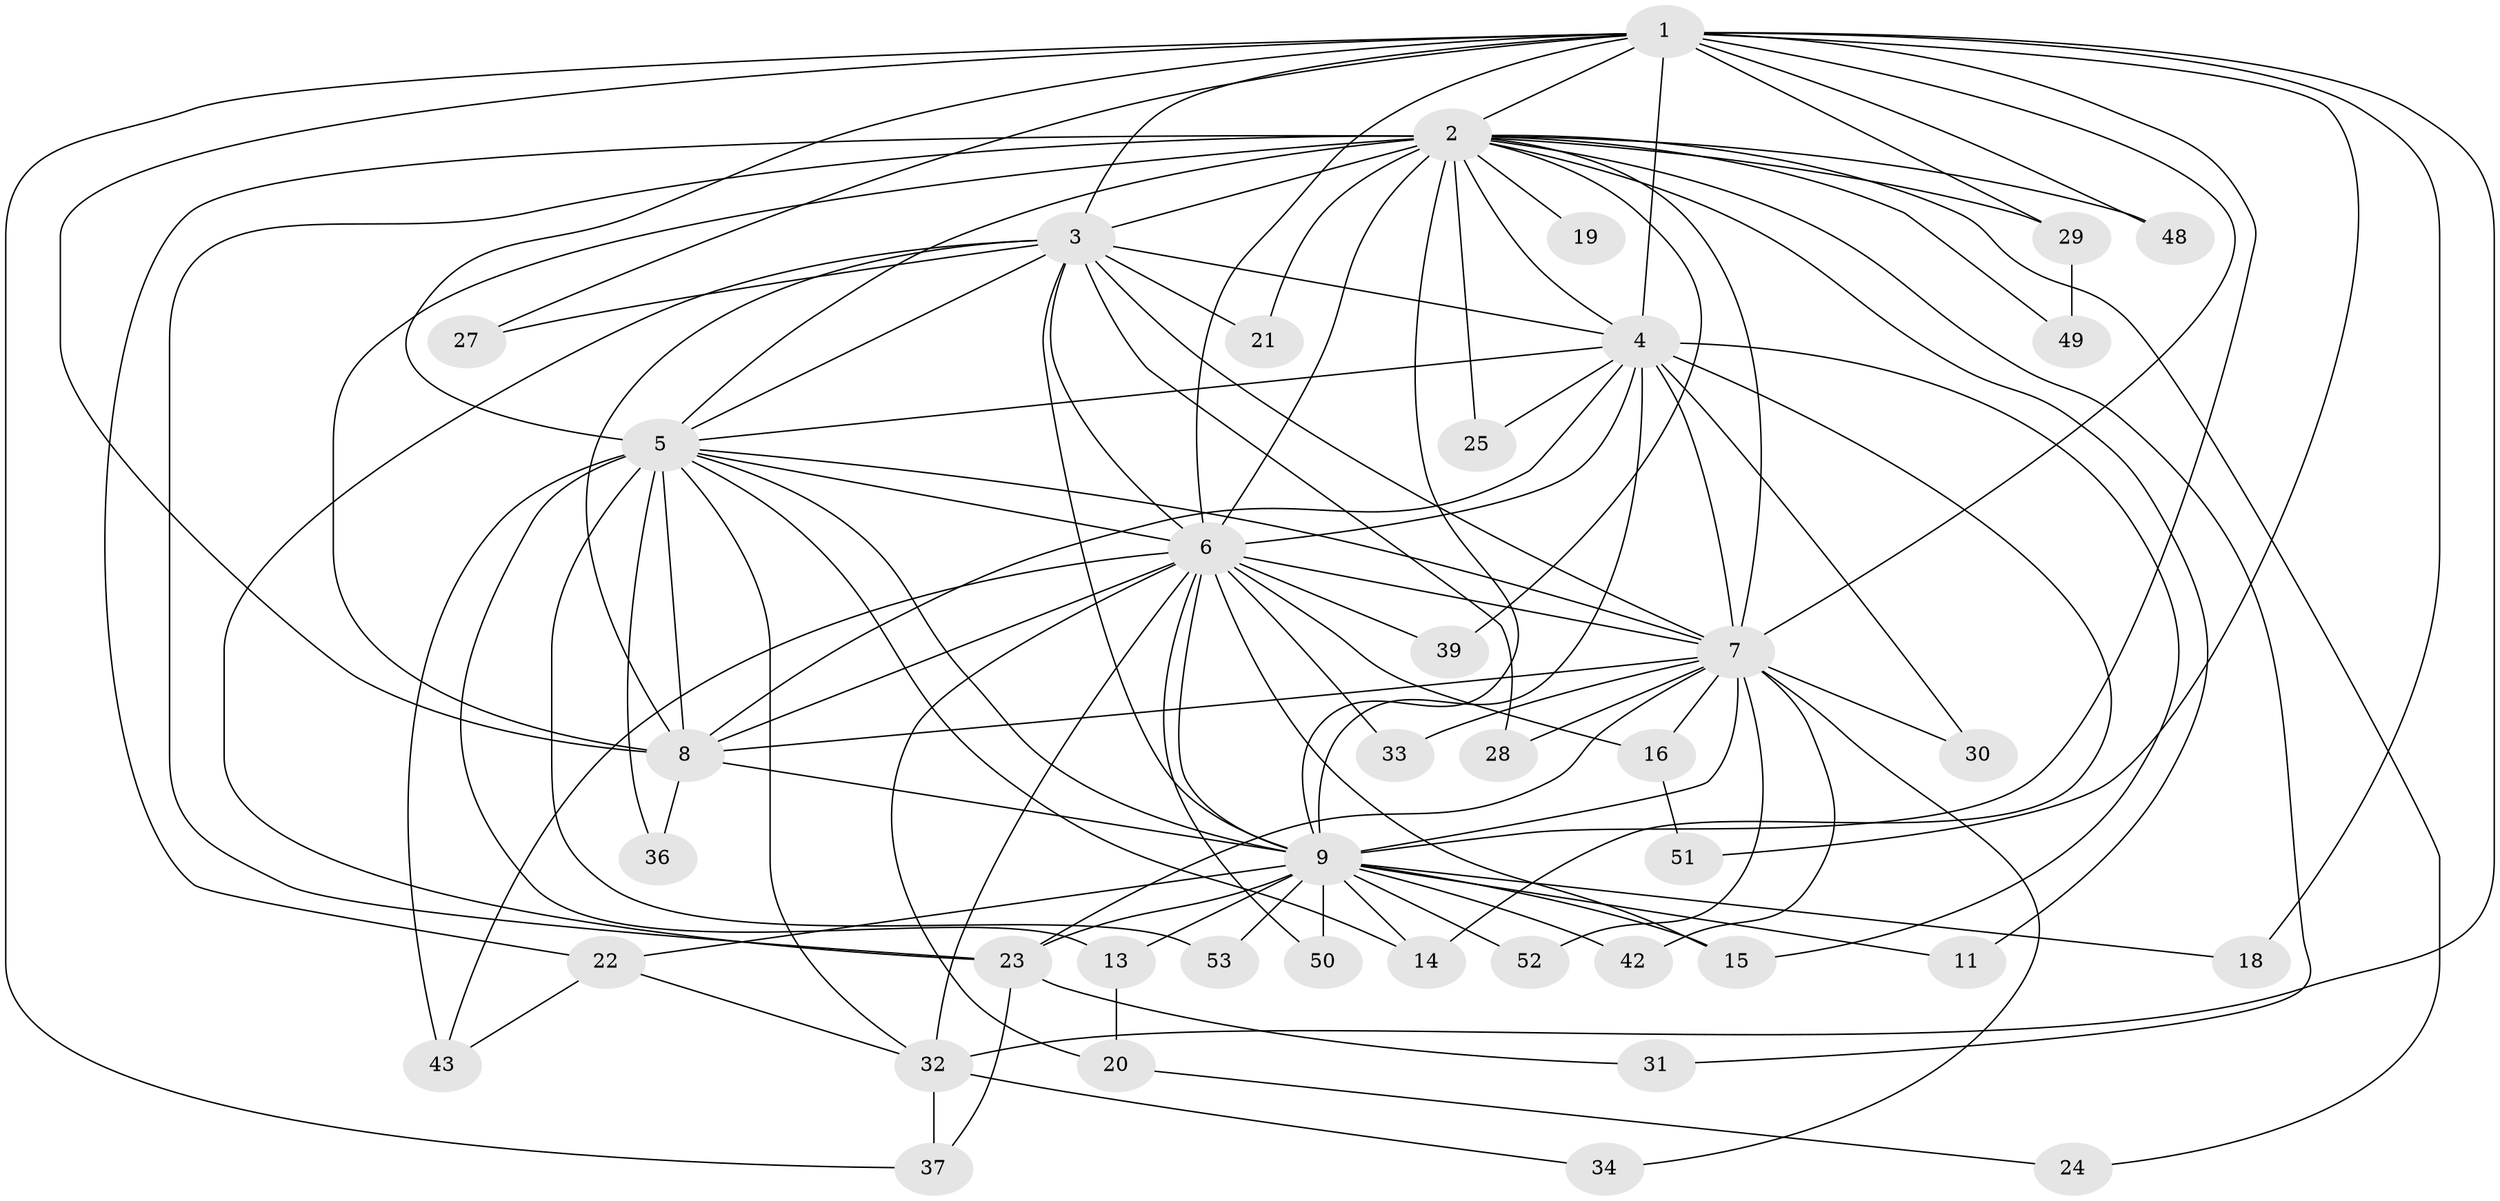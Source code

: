 // original degree distribution, {17: 0.017543859649122806, 14: 0.03508771929824561, 13: 0.017543859649122806, 15: 0.03508771929824561, 19: 0.017543859649122806, 11: 0.017543859649122806, 22: 0.017543859649122806, 18: 0.017543859649122806, 2: 0.543859649122807, 3: 0.15789473684210525, 4: 0.08771929824561403, 5: 0.017543859649122806, 6: 0.017543859649122806}
// Generated by graph-tools (version 1.1) at 2025/41/03/06/25 10:41:32]
// undirected, 41 vertices, 107 edges
graph export_dot {
graph [start="1"]
  node [color=gray90,style=filled];
  1 [super="+12"];
  2 [super="+10"];
  3 [super="+41"];
  4 [super="+47"];
  5 [super="+46"];
  6 [super="+17"];
  7 [super="+26"];
  8;
  9 [super="+44"];
  11;
  13;
  14;
  15 [super="+54"];
  16;
  18;
  19;
  20;
  21;
  22 [super="+45"];
  23 [super="+35"];
  24;
  25 [super="+40"];
  27;
  28;
  29;
  30;
  31;
  32 [super="+38"];
  33;
  34;
  36;
  37 [super="+55"];
  39;
  42;
  43 [super="+56"];
  48;
  49 [super="+57"];
  50;
  51;
  52;
  53;
  1 -- 2 [weight=2];
  1 -- 3;
  1 -- 4 [weight=3];
  1 -- 5;
  1 -- 6;
  1 -- 7;
  1 -- 8;
  1 -- 9;
  1 -- 18;
  1 -- 27;
  1 -- 29;
  1 -- 32;
  1 -- 48;
  1 -- 51;
  1 -- 37;
  2 -- 3 [weight=2];
  2 -- 4 [weight=2];
  2 -- 5 [weight=2];
  2 -- 6 [weight=2];
  2 -- 7 [weight=2];
  2 -- 8 [weight=2];
  2 -- 9 [weight=2];
  2 -- 22;
  2 -- 29;
  2 -- 39;
  2 -- 48;
  2 -- 11;
  2 -- 49;
  2 -- 19;
  2 -- 21;
  2 -- 24;
  2 -- 25 [weight=2];
  2 -- 31;
  2 -- 23;
  3 -- 4;
  3 -- 5;
  3 -- 6;
  3 -- 7;
  3 -- 8;
  3 -- 9;
  3 -- 21;
  3 -- 27;
  3 -- 28;
  3 -- 23;
  4 -- 5;
  4 -- 6;
  4 -- 7;
  4 -- 8;
  4 -- 9;
  4 -- 14;
  4 -- 15;
  4 -- 25;
  4 -- 30;
  5 -- 6;
  5 -- 7;
  5 -- 8;
  5 -- 9;
  5 -- 13;
  5 -- 32;
  5 -- 36;
  5 -- 43;
  5 -- 53;
  5 -- 14;
  6 -- 7;
  6 -- 8;
  6 -- 9;
  6 -- 16;
  6 -- 20;
  6 -- 39;
  6 -- 32;
  6 -- 33;
  6 -- 50;
  6 -- 15;
  6 -- 43;
  7 -- 8;
  7 -- 9;
  7 -- 16;
  7 -- 23;
  7 -- 28;
  7 -- 30;
  7 -- 33;
  7 -- 34;
  7 -- 42;
  7 -- 52;
  8 -- 9 [weight=2];
  8 -- 36;
  9 -- 11;
  9 -- 13;
  9 -- 14;
  9 -- 15 [weight=2];
  9 -- 18;
  9 -- 22;
  9 -- 23;
  9 -- 42;
  9 -- 50;
  9 -- 52;
  9 -- 53;
  13 -- 20;
  16 -- 51;
  20 -- 24;
  22 -- 43;
  22 -- 32;
  23 -- 31;
  23 -- 37;
  29 -- 49 [weight=2];
  32 -- 34;
  32 -- 37;
}
